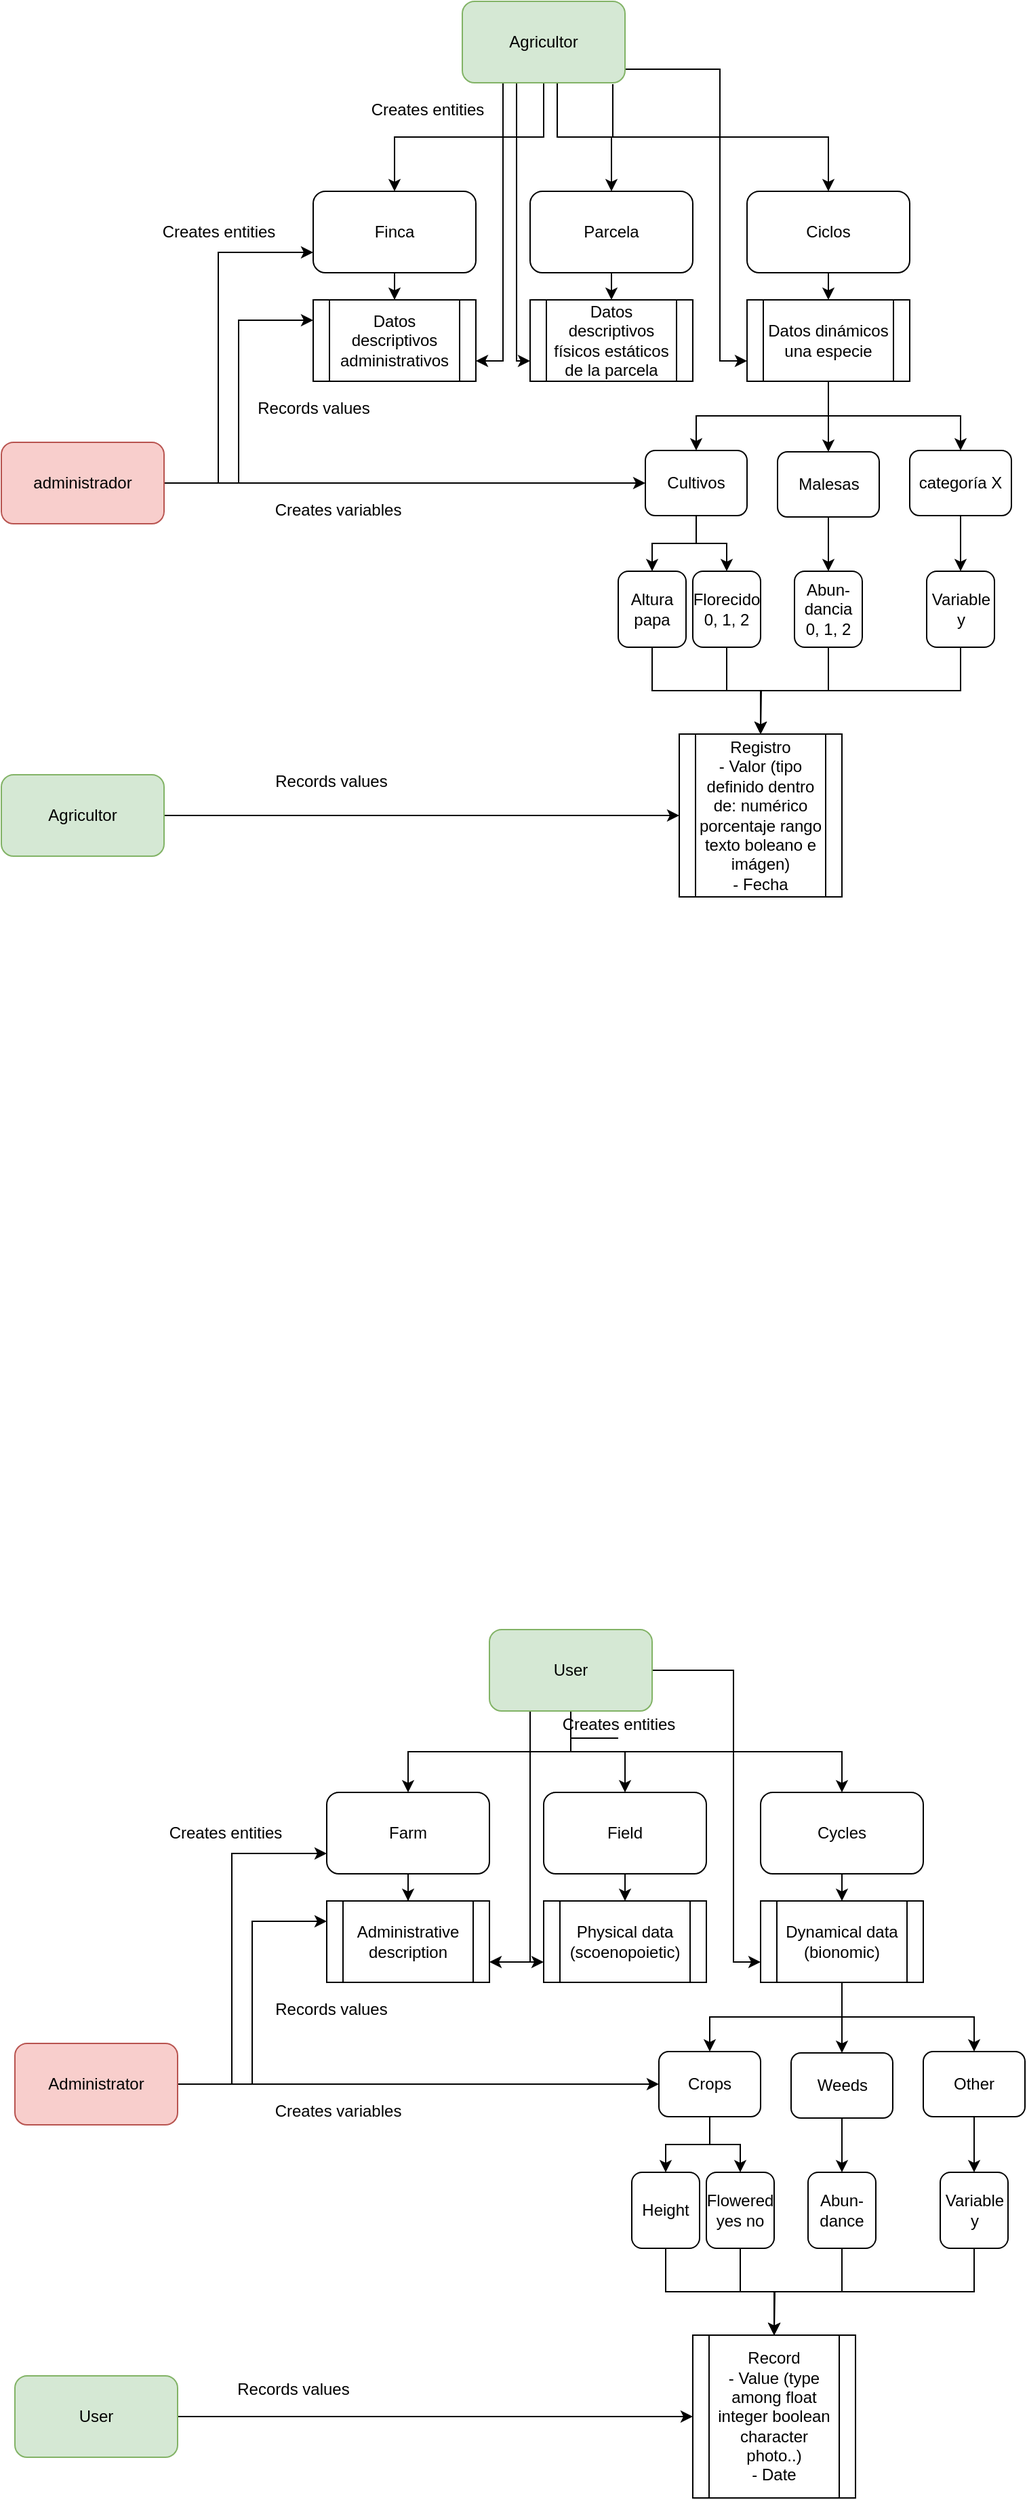 <mxfile version="12.8.8" type="github">
  <diagram id="Pf8WNJaXz8v3mVxfZ9bQ" name="Page-1">
    <mxGraphModel dx="1115" dy="773" grid="1" gridSize="10" guides="1" tooltips="1" connect="1" arrows="1" fold="1" page="1" pageScale="1" pageWidth="827" pageHeight="1169" math="0" shadow="0">
      <root>
        <mxCell id="0" />
        <mxCell id="1" parent="0" />
        <mxCell id="T7uKuAlKiV4LEcT5qUAH-30" style="edgeStyle=orthogonalEdgeStyle;rounded=0;orthogonalLoop=1;jettySize=auto;html=1;exitX=0.5;exitY=1;exitDx=0;exitDy=0;" parent="1" source="T7uKuAlKiV4LEcT5qUAH-2" target="T7uKuAlKiV4LEcT5qUAH-4" edge="1">
          <mxGeometry relative="1" as="geometry" />
        </mxCell>
        <mxCell id="T7uKuAlKiV4LEcT5qUAH-2" value="Finca" style="rounded=1;whiteSpace=wrap;html=1;" parent="1" vertex="1">
          <mxGeometry x="280" y="160" width="120" height="60" as="geometry" />
        </mxCell>
        <mxCell id="T7uKuAlKiV4LEcT5qUAH-31" style="edgeStyle=orthogonalEdgeStyle;rounded=0;orthogonalLoop=1;jettySize=auto;html=1;exitX=0.5;exitY=1;exitDx=0;exitDy=0;entryX=0.5;entryY=0;entryDx=0;entryDy=0;" parent="1" source="T7uKuAlKiV4LEcT5qUAH-3" target="T7uKuAlKiV4LEcT5qUAH-5" edge="1">
          <mxGeometry relative="1" as="geometry" />
        </mxCell>
        <mxCell id="T7uKuAlKiV4LEcT5qUAH-3" value="Parcela" style="rounded=1;whiteSpace=wrap;html=1;" parent="1" vertex="1">
          <mxGeometry x="440" y="160" width="120" height="60" as="geometry" />
        </mxCell>
        <mxCell id="T7uKuAlKiV4LEcT5qUAH-4" value="Datos descriptivos administrativos" style="shape=process;whiteSpace=wrap;html=1;backgroundOutline=1;" parent="1" vertex="1">
          <mxGeometry x="280" y="240" width="120" height="60" as="geometry" />
        </mxCell>
        <mxCell id="T7uKuAlKiV4LEcT5qUAH-5" value="Datos descriptivos físicos estáticos de la parcela" style="shape=process;whiteSpace=wrap;html=1;backgroundOutline=1;" parent="1" vertex="1">
          <mxGeometry x="440" y="240" width="120" height="60" as="geometry" />
        </mxCell>
        <mxCell id="T7uKuAlKiV4LEcT5qUAH-32" style="edgeStyle=orthogonalEdgeStyle;rounded=0;orthogonalLoop=1;jettySize=auto;html=1;exitX=0.5;exitY=1;exitDx=0;exitDy=0;entryX=0.5;entryY=0;entryDx=0;entryDy=0;" parent="1" source="T7uKuAlKiV4LEcT5qUAH-7" target="T7uKuAlKiV4LEcT5qUAH-8" edge="1">
          <mxGeometry relative="1" as="geometry" />
        </mxCell>
        <mxCell id="T7uKuAlKiV4LEcT5qUAH-7" value="Ciclos" style="rounded=1;whiteSpace=wrap;html=1;" parent="1" vertex="1">
          <mxGeometry x="600" y="160" width="120" height="60" as="geometry" />
        </mxCell>
        <mxCell id="T7uKuAlKiV4LEcT5qUAH-20" style="edgeStyle=orthogonalEdgeStyle;rounded=0;orthogonalLoop=1;jettySize=auto;html=1;exitX=0.5;exitY=1;exitDx=0;exitDy=0;entryX=0.5;entryY=0;entryDx=0;entryDy=0;" parent="1" source="T7uKuAlKiV4LEcT5qUAH-8" target="T7uKuAlKiV4LEcT5qUAH-52" edge="1">
          <mxGeometry relative="1" as="geometry">
            <mxPoint x="565" y="360" as="targetPoint" />
          </mxGeometry>
        </mxCell>
        <mxCell id="T7uKuAlKiV4LEcT5qUAH-21" style="edgeStyle=orthogonalEdgeStyle;rounded=0;orthogonalLoop=1;jettySize=auto;html=1;exitX=0.5;exitY=1;exitDx=0;exitDy=0;entryX=0.5;entryY=0;entryDx=0;entryDy=0;" parent="1" source="T7uKuAlKiV4LEcT5qUAH-8" target="MoPdLQefdPZBN2O15THt-11" edge="1">
          <mxGeometry relative="1" as="geometry">
            <mxPoint x="756" y="350" as="targetPoint" />
          </mxGeometry>
        </mxCell>
        <mxCell id="MoPdLQefdPZBN2O15THt-10" style="edgeStyle=orthogonalEdgeStyle;rounded=0;orthogonalLoop=1;jettySize=auto;html=1;entryX=0.5;entryY=0;entryDx=0;entryDy=0;" parent="1" source="T7uKuAlKiV4LEcT5qUAH-8" target="MoPdLQefdPZBN2O15THt-9" edge="1">
          <mxGeometry relative="1" as="geometry" />
        </mxCell>
        <mxCell id="T7uKuAlKiV4LEcT5qUAH-8" value="Datos dinámicos una especie" style="shape=process;whiteSpace=wrap;html=1;backgroundOutline=1;" parent="1" vertex="1">
          <mxGeometry x="600" y="240" width="120" height="60" as="geometry" />
        </mxCell>
        <mxCell id="T7uKuAlKiV4LEcT5qUAH-26" style="edgeStyle=orthogonalEdgeStyle;rounded=0;orthogonalLoop=1;jettySize=auto;html=1;exitX=0.5;exitY=1;exitDx=0;exitDy=0;" parent="1" source="T7uKuAlKiV4LEcT5qUAH-25" target="T7uKuAlKiV4LEcT5qUAH-2" edge="1">
          <mxGeometry relative="1" as="geometry" />
        </mxCell>
        <mxCell id="T7uKuAlKiV4LEcT5qUAH-44" style="edgeStyle=orthogonalEdgeStyle;rounded=0;orthogonalLoop=1;jettySize=auto;html=1;entryX=0.5;entryY=0;entryDx=0;entryDy=0;" parent="1" source="T7uKuAlKiV4LEcT5qUAH-25" target="T7uKuAlKiV4LEcT5qUAH-7" edge="1">
          <mxGeometry relative="1" as="geometry">
            <Array as="points">
              <mxPoint x="460" y="120" />
              <mxPoint x="660" y="120" />
            </Array>
          </mxGeometry>
        </mxCell>
        <mxCell id="T7uKuAlKiV4LEcT5qUAH-46" style="edgeStyle=orthogonalEdgeStyle;rounded=0;orthogonalLoop=1;jettySize=auto;html=1;exitX=0.925;exitY=1.017;exitDx=0;exitDy=0;exitPerimeter=0;" parent="1" source="T7uKuAlKiV4LEcT5qUAH-25" target="T7uKuAlKiV4LEcT5qUAH-3" edge="1">
          <mxGeometry relative="1" as="geometry">
            <mxPoint x="460" y="110" as="sourcePoint" />
          </mxGeometry>
        </mxCell>
        <mxCell id="T7uKuAlKiV4LEcT5qUAH-47" style="edgeStyle=orthogonalEdgeStyle;rounded=0;orthogonalLoop=1;jettySize=auto;html=1;exitX=0.25;exitY=1;exitDx=0;exitDy=0;entryX=1;entryY=0.75;entryDx=0;entryDy=0;" parent="1" source="T7uKuAlKiV4LEcT5qUAH-25" target="T7uKuAlKiV4LEcT5qUAH-4" edge="1">
          <mxGeometry relative="1" as="geometry" />
        </mxCell>
        <mxCell id="T7uKuAlKiV4LEcT5qUAH-48" style="edgeStyle=orthogonalEdgeStyle;rounded=0;orthogonalLoop=1;jettySize=auto;html=1;exitX=0.25;exitY=1;exitDx=0;exitDy=0;entryX=0;entryY=0.75;entryDx=0;entryDy=0;" parent="1" source="T7uKuAlKiV4LEcT5qUAH-25" target="T7uKuAlKiV4LEcT5qUAH-5" edge="1">
          <mxGeometry relative="1" as="geometry">
            <Array as="points">
              <mxPoint x="430" y="285" />
            </Array>
          </mxGeometry>
        </mxCell>
        <mxCell id="T7uKuAlKiV4LEcT5qUAH-49" style="edgeStyle=orthogonalEdgeStyle;rounded=0;orthogonalLoop=1;jettySize=auto;html=1;exitX=1;exitY=0.5;exitDx=0;exitDy=0;entryX=0;entryY=0.75;entryDx=0;entryDy=0;" parent="1" source="T7uKuAlKiV4LEcT5qUAH-25" target="T7uKuAlKiV4LEcT5qUAH-8" edge="1">
          <mxGeometry relative="1" as="geometry">
            <Array as="points">
              <mxPoint x="580" y="70" />
              <mxPoint x="580" y="285" />
            </Array>
          </mxGeometry>
        </mxCell>
        <mxCell id="T7uKuAlKiV4LEcT5qUAH-25" value="Agricultor" style="rounded=1;whiteSpace=wrap;html=1;fillColor=#d5e8d4;strokeColor=#82b366;" parent="1" vertex="1">
          <mxGeometry x="390" y="20" width="120" height="60" as="geometry" />
        </mxCell>
        <mxCell id="T7uKuAlKiV4LEcT5qUAH-41" style="edgeStyle=orthogonalEdgeStyle;rounded=0;orthogonalLoop=1;jettySize=auto;html=1;exitX=1;exitY=0.5;exitDx=0;exitDy=0;entryX=0;entryY=0.75;entryDx=0;entryDy=0;" parent="1" source="T7uKuAlKiV4LEcT5qUAH-33" target="T7uKuAlKiV4LEcT5qUAH-2" edge="1">
          <mxGeometry relative="1" as="geometry">
            <Array as="points">
              <mxPoint x="210" y="375" />
              <mxPoint x="210" y="205" />
            </Array>
          </mxGeometry>
        </mxCell>
        <mxCell id="T7uKuAlKiV4LEcT5qUAH-58" style="edgeStyle=orthogonalEdgeStyle;rounded=0;orthogonalLoop=1;jettySize=auto;html=1;exitX=1;exitY=0.5;exitDx=0;exitDy=0;entryX=0;entryY=0.5;entryDx=0;entryDy=0;" parent="1" source="T7uKuAlKiV4LEcT5qUAH-33" target="T7uKuAlKiV4LEcT5qUAH-52" edge="1">
          <mxGeometry relative="1" as="geometry" />
        </mxCell>
        <mxCell id="jWj3WAKLlarkl476-WtP-1" style="edgeStyle=orthogonalEdgeStyle;rounded=0;orthogonalLoop=1;jettySize=auto;html=1;entryX=0;entryY=0.25;entryDx=0;entryDy=0;" parent="1" source="T7uKuAlKiV4LEcT5qUAH-33" target="T7uKuAlKiV4LEcT5qUAH-4" edge="1">
          <mxGeometry relative="1" as="geometry" />
        </mxCell>
        <mxCell id="T7uKuAlKiV4LEcT5qUAH-33" value="administrador" style="rounded=1;whiteSpace=wrap;html=1;fillColor=#f8cecc;strokeColor=#b85450;" parent="1" vertex="1">
          <mxGeometry x="50" y="345" width="120" height="60" as="geometry" />
        </mxCell>
        <mxCell id="T7uKuAlKiV4LEcT5qUAH-36" value="Creates entities" style="text;html=1;align=center;verticalAlign=middle;resizable=0;points=[];autosize=1;" parent="1" vertex="1">
          <mxGeometry x="160" y="180" width="100" height="20" as="geometry" />
        </mxCell>
        <mxCell id="T7uKuAlKiV4LEcT5qUAH-39" style="edgeStyle=orthogonalEdgeStyle;rounded=0;orthogonalLoop=1;jettySize=auto;html=1;exitX=1;exitY=0.5;exitDx=0;exitDy=0;entryX=0;entryY=0.5;entryDx=0;entryDy=0;" parent="1" source="T7uKuAlKiV4LEcT5qUAH-38" target="T7uKuAlKiV4LEcT5qUAH-61" edge="1">
          <mxGeometry relative="1" as="geometry">
            <mxPoint x="385.99" y="552.02" as="targetPoint" />
          </mxGeometry>
        </mxCell>
        <mxCell id="T7uKuAlKiV4LEcT5qUAH-38" value="Agricultor" style="rounded=1;whiteSpace=wrap;html=1;fillColor=#d5e8d4;strokeColor=#82b366;" parent="1" vertex="1">
          <mxGeometry x="50" y="590" width="120" height="60" as="geometry" />
        </mxCell>
        <mxCell id="T7uKuAlKiV4LEcT5qUAH-50" value="Creates entities" style="text;html=1;align=center;verticalAlign=middle;resizable=0;points=[];autosize=1;" parent="1" vertex="1">
          <mxGeometry x="314" y="90" width="100" height="20" as="geometry" />
        </mxCell>
        <mxCell id="MoPdLQefdPZBN2O15THt-6" style="edgeStyle=orthogonalEdgeStyle;rounded=0;orthogonalLoop=1;jettySize=auto;html=1;exitX=0.5;exitY=1;exitDx=0;exitDy=0;entryX=0;entryY=0.5;entryDx=0;entryDy=0;" parent="1" source="T7uKuAlKiV4LEcT5qUAH-52" target="T7uKuAlKiV4LEcT5qUAH-60" edge="1">
          <mxGeometry relative="1" as="geometry" />
        </mxCell>
        <mxCell id="MoPdLQefdPZBN2O15THt-22" style="edgeStyle=orthogonalEdgeStyle;rounded=0;orthogonalLoop=1;jettySize=auto;html=1;exitX=0.5;exitY=1;exitDx=0;exitDy=0;" parent="1" source="T7uKuAlKiV4LEcT5qUAH-52" target="MoPdLQefdPZBN2O15THt-7" edge="1">
          <mxGeometry relative="1" as="geometry" />
        </mxCell>
        <mxCell id="T7uKuAlKiV4LEcT5qUAH-52" value="Cultivos" style="rounded=1;whiteSpace=wrap;html=1;" parent="1" vertex="1">
          <mxGeometry x="525" y="351" width="75" height="48" as="geometry" />
        </mxCell>
        <mxCell id="MoPdLQefdPZBN2O15THt-18" style="edgeStyle=orthogonalEdgeStyle;rounded=0;orthogonalLoop=1;jettySize=auto;html=1;exitX=1;exitY=0.5;exitDx=0;exitDy=0;" parent="1" source="T7uKuAlKiV4LEcT5qUAH-60" target="T7uKuAlKiV4LEcT5qUAH-61" edge="1">
          <mxGeometry relative="1" as="geometry" />
        </mxCell>
        <mxCell id="T7uKuAlKiV4LEcT5qUAH-60" value="Altura papa" style="rounded=1;whiteSpace=wrap;html=1;direction=south;" parent="1" vertex="1">
          <mxGeometry x="505" y="440" width="50" height="56" as="geometry" />
        </mxCell>
        <mxCell id="T7uKuAlKiV4LEcT5qUAH-61" value="&lt;div&gt;Registro&lt;br&gt;&lt;/div&gt;&lt;div&gt;- Valor (tipo definido dentro de: numérico porcentaje rango texto boleano e imágen)&lt;/div&gt;&lt;div&gt;- Fecha&lt;br&gt;&lt;/div&gt;" style="shape=process;whiteSpace=wrap;html=1;backgroundOutline=1;" parent="1" vertex="1">
          <mxGeometry x="550" y="560" width="120" height="120" as="geometry" />
        </mxCell>
        <mxCell id="MoPdLQefdPZBN2O15THt-19" style="edgeStyle=orthogonalEdgeStyle;rounded=0;orthogonalLoop=1;jettySize=auto;html=1;exitX=1;exitY=0.5;exitDx=0;exitDy=0;" parent="1" source="MoPdLQefdPZBN2O15THt-3" target="T7uKuAlKiV4LEcT5qUAH-61" edge="1">
          <mxGeometry relative="1" as="geometry" />
        </mxCell>
        <mxCell id="MoPdLQefdPZBN2O15THt-3" value="Abun-dancia 0, 1, 2" style="rounded=1;whiteSpace=wrap;html=1;direction=south;" parent="1" vertex="1">
          <mxGeometry x="635" y="440" width="50" height="56" as="geometry" />
        </mxCell>
        <mxCell id="MoPdLQefdPZBN2O15THt-21" style="edgeStyle=orthogonalEdgeStyle;rounded=0;orthogonalLoop=1;jettySize=auto;html=1;exitX=1;exitY=0.5;exitDx=0;exitDy=0;" parent="1" source="MoPdLQefdPZBN2O15THt-7" edge="1">
          <mxGeometry relative="1" as="geometry">
            <mxPoint x="610" y="560" as="targetPoint" />
          </mxGeometry>
        </mxCell>
        <mxCell id="MoPdLQefdPZBN2O15THt-7" value="Florecido 0, 1, 2" style="rounded=1;whiteSpace=wrap;html=1;direction=south;" parent="1" vertex="1">
          <mxGeometry x="560" y="440" width="50" height="56" as="geometry" />
        </mxCell>
        <mxCell id="MoPdLQefdPZBN2O15THt-12" style="edgeStyle=orthogonalEdgeStyle;rounded=0;orthogonalLoop=1;jettySize=auto;html=1;exitX=0.5;exitY=1;exitDx=0;exitDy=0;entryX=0;entryY=0.5;entryDx=0;entryDy=0;" parent="1" source="MoPdLQefdPZBN2O15THt-9" target="MoPdLQefdPZBN2O15THt-3" edge="1">
          <mxGeometry relative="1" as="geometry" />
        </mxCell>
        <mxCell id="MoPdLQefdPZBN2O15THt-9" value="Malesas" style="rounded=1;whiteSpace=wrap;html=1;" parent="1" vertex="1">
          <mxGeometry x="622.5" y="352" width="75" height="48" as="geometry" />
        </mxCell>
        <mxCell id="MoPdLQefdPZBN2O15THt-14" style="edgeStyle=orthogonalEdgeStyle;rounded=0;orthogonalLoop=1;jettySize=auto;html=1;exitX=0.5;exitY=1;exitDx=0;exitDy=0;entryX=0;entryY=0.5;entryDx=0;entryDy=0;" parent="1" source="MoPdLQefdPZBN2O15THt-11" target="MoPdLQefdPZBN2O15THt-13" edge="1">
          <mxGeometry relative="1" as="geometry" />
        </mxCell>
        <mxCell id="MoPdLQefdPZBN2O15THt-11" value="categoría X" style="rounded=1;whiteSpace=wrap;html=1;" parent="1" vertex="1">
          <mxGeometry x="720" y="351" width="75" height="48" as="geometry" />
        </mxCell>
        <mxCell id="MoPdLQefdPZBN2O15THt-20" style="edgeStyle=orthogonalEdgeStyle;rounded=0;orthogonalLoop=1;jettySize=auto;html=1;exitX=1;exitY=0.5;exitDx=0;exitDy=0;" parent="1" source="MoPdLQefdPZBN2O15THt-13" target="T7uKuAlKiV4LEcT5qUAH-61" edge="1">
          <mxGeometry relative="1" as="geometry" />
        </mxCell>
        <mxCell id="MoPdLQefdPZBN2O15THt-13" value="Variable y" style="rounded=1;whiteSpace=wrap;html=1;direction=south;" parent="1" vertex="1">
          <mxGeometry x="732.5" y="440" width="50" height="56" as="geometry" />
        </mxCell>
        <mxCell id="m6jPTPbGRtpeS2LB5_UH-1" style="edgeStyle=orthogonalEdgeStyle;rounded=0;orthogonalLoop=1;jettySize=auto;html=1;exitX=0.5;exitY=1;exitDx=0;exitDy=0;" parent="1" source="m6jPTPbGRtpeS2LB5_UH-2" target="m6jPTPbGRtpeS2LB5_UH-5" edge="1">
          <mxGeometry relative="1" as="geometry" />
        </mxCell>
        <mxCell id="m6jPTPbGRtpeS2LB5_UH-2" value="Farm" style="rounded=1;whiteSpace=wrap;html=1;" parent="1" vertex="1">
          <mxGeometry x="290" y="1340" width="120" height="60" as="geometry" />
        </mxCell>
        <mxCell id="m6jPTPbGRtpeS2LB5_UH-3" style="edgeStyle=orthogonalEdgeStyle;rounded=0;orthogonalLoop=1;jettySize=auto;html=1;exitX=0.5;exitY=1;exitDx=0;exitDy=0;entryX=0.5;entryY=0;entryDx=0;entryDy=0;" parent="1" source="m6jPTPbGRtpeS2LB5_UH-4" target="m6jPTPbGRtpeS2LB5_UH-6" edge="1">
          <mxGeometry relative="1" as="geometry" />
        </mxCell>
        <mxCell id="m6jPTPbGRtpeS2LB5_UH-4" value="Field" style="rounded=1;whiteSpace=wrap;html=1;" parent="1" vertex="1">
          <mxGeometry x="450" y="1340" width="120" height="60" as="geometry" />
        </mxCell>
        <mxCell id="m6jPTPbGRtpeS2LB5_UH-5" value="Administrative description" style="shape=process;whiteSpace=wrap;html=1;backgroundOutline=1;" parent="1" vertex="1">
          <mxGeometry x="290" y="1420" width="120" height="60" as="geometry" />
        </mxCell>
        <mxCell id="m6jPTPbGRtpeS2LB5_UH-6" value="Physical data (scoenopoietic)" style="shape=process;whiteSpace=wrap;html=1;backgroundOutline=1;" parent="1" vertex="1">
          <mxGeometry x="450" y="1420" width="120" height="60" as="geometry" />
        </mxCell>
        <mxCell id="m6jPTPbGRtpeS2LB5_UH-7" style="edgeStyle=orthogonalEdgeStyle;rounded=0;orthogonalLoop=1;jettySize=auto;html=1;exitX=0.5;exitY=1;exitDx=0;exitDy=0;entryX=0.5;entryY=0;entryDx=0;entryDy=0;" parent="1" source="m6jPTPbGRtpeS2LB5_UH-8" target="m6jPTPbGRtpeS2LB5_UH-12" edge="1">
          <mxGeometry relative="1" as="geometry" />
        </mxCell>
        <mxCell id="m6jPTPbGRtpeS2LB5_UH-8" value="Cycles" style="rounded=1;whiteSpace=wrap;html=1;" parent="1" vertex="1">
          <mxGeometry x="610" y="1340" width="120" height="60" as="geometry" />
        </mxCell>
        <mxCell id="m6jPTPbGRtpeS2LB5_UH-9" style="edgeStyle=orthogonalEdgeStyle;rounded=0;orthogonalLoop=1;jettySize=auto;html=1;exitX=0.5;exitY=1;exitDx=0;exitDy=0;entryX=0.5;entryY=0;entryDx=0;entryDy=0;" parent="1" source="m6jPTPbGRtpeS2LB5_UH-12" target="m6jPTPbGRtpeS2LB5_UH-31" edge="1">
          <mxGeometry relative="1" as="geometry">
            <mxPoint x="575" y="1540" as="targetPoint" />
          </mxGeometry>
        </mxCell>
        <mxCell id="m6jPTPbGRtpeS2LB5_UH-10" style="edgeStyle=orthogonalEdgeStyle;rounded=0;orthogonalLoop=1;jettySize=auto;html=1;exitX=0.5;exitY=1;exitDx=0;exitDy=0;entryX=0.5;entryY=0;entryDx=0;entryDy=0;" parent="1" source="m6jPTPbGRtpeS2LB5_UH-12" target="m6jPTPbGRtpeS2LB5_UH-42" edge="1">
          <mxGeometry relative="1" as="geometry">
            <mxPoint x="766" y="1530" as="targetPoint" />
          </mxGeometry>
        </mxCell>
        <mxCell id="m6jPTPbGRtpeS2LB5_UH-11" style="edgeStyle=orthogonalEdgeStyle;rounded=0;orthogonalLoop=1;jettySize=auto;html=1;entryX=0.5;entryY=0;entryDx=0;entryDy=0;" parent="1" source="m6jPTPbGRtpeS2LB5_UH-12" target="m6jPTPbGRtpeS2LB5_UH-40" edge="1">
          <mxGeometry relative="1" as="geometry" />
        </mxCell>
        <mxCell id="m6jPTPbGRtpeS2LB5_UH-12" value="Dynamical data (bionomic)" style="shape=process;whiteSpace=wrap;html=1;backgroundOutline=1;" parent="1" vertex="1">
          <mxGeometry x="610" y="1420" width="120" height="60" as="geometry" />
        </mxCell>
        <mxCell id="m6jPTPbGRtpeS2LB5_UH-13" style="edgeStyle=orthogonalEdgeStyle;rounded=0;orthogonalLoop=1;jettySize=auto;html=1;exitX=0.5;exitY=1;exitDx=0;exitDy=0;" parent="1" source="m6jPTPbGRtpeS2LB5_UH-19" target="m6jPTPbGRtpeS2LB5_UH-2" edge="1">
          <mxGeometry relative="1" as="geometry" />
        </mxCell>
        <mxCell id="m6jPTPbGRtpeS2LB5_UH-14" style="edgeStyle=orthogonalEdgeStyle;rounded=0;orthogonalLoop=1;jettySize=auto;html=1;exitX=0.5;exitY=1;exitDx=0;exitDy=0;entryX=0.5;entryY=0;entryDx=0;entryDy=0;" parent="1" source="m6jPTPbGRtpeS2LB5_UH-28" target="m6jPTPbGRtpeS2LB5_UH-8" edge="1">
          <mxGeometry relative="1" as="geometry">
            <Array as="points">
              <mxPoint x="470" y="1310" />
              <mxPoint x="670" y="1310" />
            </Array>
          </mxGeometry>
        </mxCell>
        <mxCell id="m6jPTPbGRtpeS2LB5_UH-15" style="edgeStyle=orthogonalEdgeStyle;rounded=0;orthogonalLoop=1;jettySize=auto;html=1;exitX=0.5;exitY=1;exitDx=0;exitDy=0;" parent="1" source="m6jPTPbGRtpeS2LB5_UH-19" target="m6jPTPbGRtpeS2LB5_UH-4" edge="1">
          <mxGeometry relative="1" as="geometry">
            <mxPoint x="470" y="1290" as="sourcePoint" />
          </mxGeometry>
        </mxCell>
        <mxCell id="m6jPTPbGRtpeS2LB5_UH-16" style="edgeStyle=orthogonalEdgeStyle;rounded=0;orthogonalLoop=1;jettySize=auto;html=1;exitX=0.25;exitY=1;exitDx=0;exitDy=0;entryX=1;entryY=0.75;entryDx=0;entryDy=0;" parent="1" source="m6jPTPbGRtpeS2LB5_UH-19" target="m6jPTPbGRtpeS2LB5_UH-5" edge="1">
          <mxGeometry relative="1" as="geometry" />
        </mxCell>
        <mxCell id="m6jPTPbGRtpeS2LB5_UH-17" style="edgeStyle=orthogonalEdgeStyle;rounded=0;orthogonalLoop=1;jettySize=auto;html=1;exitX=0.25;exitY=1;exitDx=0;exitDy=0;entryX=0;entryY=0.75;entryDx=0;entryDy=0;" parent="1" source="m6jPTPbGRtpeS2LB5_UH-19" target="m6jPTPbGRtpeS2LB5_UH-6" edge="1">
          <mxGeometry relative="1" as="geometry">
            <Array as="points">
              <mxPoint x="440" y="1465" />
            </Array>
          </mxGeometry>
        </mxCell>
        <mxCell id="m6jPTPbGRtpeS2LB5_UH-18" style="edgeStyle=orthogonalEdgeStyle;rounded=0;orthogonalLoop=1;jettySize=auto;html=1;exitX=1;exitY=0.5;exitDx=0;exitDy=0;entryX=0;entryY=0.75;entryDx=0;entryDy=0;" parent="1" source="m6jPTPbGRtpeS2LB5_UH-19" target="m6jPTPbGRtpeS2LB5_UH-12" edge="1">
          <mxGeometry relative="1" as="geometry">
            <Array as="points">
              <mxPoint x="590" y="1250" />
              <mxPoint x="590" y="1465" />
            </Array>
          </mxGeometry>
        </mxCell>
        <mxCell id="m6jPTPbGRtpeS2LB5_UH-19" value="User" style="rounded=1;whiteSpace=wrap;html=1;fillColor=#d5e8d4;strokeColor=#82b366;" parent="1" vertex="1">
          <mxGeometry x="410" y="1220" width="120" height="60" as="geometry" />
        </mxCell>
        <mxCell id="m6jPTPbGRtpeS2LB5_UH-20" style="edgeStyle=orthogonalEdgeStyle;rounded=0;orthogonalLoop=1;jettySize=auto;html=1;exitX=1;exitY=0.5;exitDx=0;exitDy=0;entryX=0;entryY=0.75;entryDx=0;entryDy=0;" parent="1" source="m6jPTPbGRtpeS2LB5_UH-23" target="m6jPTPbGRtpeS2LB5_UH-2" edge="1">
          <mxGeometry relative="1" as="geometry">
            <Array as="points">
              <mxPoint x="220" y="1555" />
              <mxPoint x="220" y="1385" />
            </Array>
          </mxGeometry>
        </mxCell>
        <mxCell id="m6jPTPbGRtpeS2LB5_UH-21" style="edgeStyle=orthogonalEdgeStyle;rounded=0;orthogonalLoop=1;jettySize=auto;html=1;exitX=1;exitY=0.5;exitDx=0;exitDy=0;entryX=0;entryY=0.5;entryDx=0;entryDy=0;" parent="1" source="m6jPTPbGRtpeS2LB5_UH-23" target="m6jPTPbGRtpeS2LB5_UH-31" edge="1">
          <mxGeometry relative="1" as="geometry" />
        </mxCell>
        <mxCell id="m6jPTPbGRtpeS2LB5_UH-22" style="edgeStyle=orthogonalEdgeStyle;rounded=0;orthogonalLoop=1;jettySize=auto;html=1;entryX=0;entryY=0.25;entryDx=0;entryDy=0;" parent="1" source="m6jPTPbGRtpeS2LB5_UH-23" target="m6jPTPbGRtpeS2LB5_UH-5" edge="1">
          <mxGeometry relative="1" as="geometry" />
        </mxCell>
        <mxCell id="m6jPTPbGRtpeS2LB5_UH-23" value="Administrator" style="rounded=1;whiteSpace=wrap;html=1;fillColor=#f8cecc;strokeColor=#b85450;" parent="1" vertex="1">
          <mxGeometry x="60" y="1525" width="120" height="60" as="geometry" />
        </mxCell>
        <mxCell id="m6jPTPbGRtpeS2LB5_UH-24" value="Creates variables" style="text;html=1;align=center;verticalAlign=middle;resizable=0;points=[];autosize=1;" parent="1" vertex="1">
          <mxGeometry x="243" y="1565" width="110" height="20" as="geometry" />
        </mxCell>
        <mxCell id="m6jPTPbGRtpeS2LB5_UH-25" style="edgeStyle=orthogonalEdgeStyle;rounded=0;orthogonalLoop=1;jettySize=auto;html=1;exitX=1;exitY=0.5;exitDx=0;exitDy=0;entryX=0;entryY=0.5;entryDx=0;entryDy=0;" parent="1" source="m6jPTPbGRtpeS2LB5_UH-26" target="m6jPTPbGRtpeS2LB5_UH-34" edge="1">
          <mxGeometry relative="1" as="geometry">
            <mxPoint x="395.99" y="1732.02" as="targetPoint" />
          </mxGeometry>
        </mxCell>
        <mxCell id="m6jPTPbGRtpeS2LB5_UH-26" value="User" style="rounded=1;whiteSpace=wrap;html=1;fillColor=#d5e8d4;strokeColor=#82b366;" parent="1" vertex="1">
          <mxGeometry x="60" y="1770" width="120" height="60" as="geometry" />
        </mxCell>
        <mxCell id="m6jPTPbGRtpeS2LB5_UH-27" value="Records values" style="text;html=1;align=center;verticalAlign=middle;resizable=0;points=[];autosize=1;" parent="1" vertex="1">
          <mxGeometry x="215" y="1770" width="100" height="20" as="geometry" />
        </mxCell>
        <mxCell id="m6jPTPbGRtpeS2LB5_UH-28" value="Creates entities" style="text;html=1;align=center;verticalAlign=middle;resizable=0;points=[];autosize=1;" parent="1" vertex="1">
          <mxGeometry x="455" y="1280" width="100" height="20" as="geometry" />
        </mxCell>
        <mxCell id="m6jPTPbGRtpeS2LB5_UH-29" style="edgeStyle=orthogonalEdgeStyle;rounded=0;orthogonalLoop=1;jettySize=auto;html=1;exitX=0.5;exitY=1;exitDx=0;exitDy=0;entryX=0;entryY=0.5;entryDx=0;entryDy=0;" parent="1" source="m6jPTPbGRtpeS2LB5_UH-31" target="m6jPTPbGRtpeS2LB5_UH-33" edge="1">
          <mxGeometry relative="1" as="geometry" />
        </mxCell>
        <mxCell id="m6jPTPbGRtpeS2LB5_UH-30" style="edgeStyle=orthogonalEdgeStyle;rounded=0;orthogonalLoop=1;jettySize=auto;html=1;exitX=0.5;exitY=1;exitDx=0;exitDy=0;" parent="1" source="m6jPTPbGRtpeS2LB5_UH-31" target="m6jPTPbGRtpeS2LB5_UH-38" edge="1">
          <mxGeometry relative="1" as="geometry" />
        </mxCell>
        <mxCell id="m6jPTPbGRtpeS2LB5_UH-31" value="Crops" style="rounded=1;whiteSpace=wrap;html=1;" parent="1" vertex="1">
          <mxGeometry x="535" y="1531" width="75" height="48" as="geometry" />
        </mxCell>
        <mxCell id="m6jPTPbGRtpeS2LB5_UH-32" style="edgeStyle=orthogonalEdgeStyle;rounded=0;orthogonalLoop=1;jettySize=auto;html=1;exitX=1;exitY=0.5;exitDx=0;exitDy=0;" parent="1" source="m6jPTPbGRtpeS2LB5_UH-33" target="m6jPTPbGRtpeS2LB5_UH-34" edge="1">
          <mxGeometry relative="1" as="geometry" />
        </mxCell>
        <mxCell id="m6jPTPbGRtpeS2LB5_UH-33" value="Height" style="rounded=1;whiteSpace=wrap;html=1;direction=south;" parent="1" vertex="1">
          <mxGeometry x="515" y="1620" width="50" height="56" as="geometry" />
        </mxCell>
        <mxCell id="m6jPTPbGRtpeS2LB5_UH-34" value="&lt;div&gt;Record&lt;br&gt;&lt;/div&gt;&lt;div&gt;- Value (type among float integer boolean character photo..)&lt;/div&gt;&lt;div&gt;- Date&lt;br&gt;&lt;/div&gt;" style="shape=process;whiteSpace=wrap;html=1;backgroundOutline=1;" parent="1" vertex="1">
          <mxGeometry x="560" y="1740" width="120" height="120" as="geometry" />
        </mxCell>
        <mxCell id="m6jPTPbGRtpeS2LB5_UH-35" style="edgeStyle=orthogonalEdgeStyle;rounded=0;orthogonalLoop=1;jettySize=auto;html=1;exitX=1;exitY=0.5;exitDx=0;exitDy=0;" parent="1" source="m6jPTPbGRtpeS2LB5_UH-36" target="m6jPTPbGRtpeS2LB5_UH-34" edge="1">
          <mxGeometry relative="1" as="geometry" />
        </mxCell>
        <mxCell id="m6jPTPbGRtpeS2LB5_UH-36" value="Abun-dance" style="rounded=1;whiteSpace=wrap;html=1;direction=south;" parent="1" vertex="1">
          <mxGeometry x="645" y="1620" width="50" height="56" as="geometry" />
        </mxCell>
        <mxCell id="m6jPTPbGRtpeS2LB5_UH-37" style="edgeStyle=orthogonalEdgeStyle;rounded=0;orthogonalLoop=1;jettySize=auto;html=1;exitX=1;exitY=0.5;exitDx=0;exitDy=0;" parent="1" source="m6jPTPbGRtpeS2LB5_UH-38" edge="1">
          <mxGeometry relative="1" as="geometry">
            <mxPoint x="620" y="1740" as="targetPoint" />
          </mxGeometry>
        </mxCell>
        <mxCell id="m6jPTPbGRtpeS2LB5_UH-38" value="Flowered yes no" style="rounded=1;whiteSpace=wrap;html=1;direction=south;" parent="1" vertex="1">
          <mxGeometry x="570" y="1620" width="50" height="56" as="geometry" />
        </mxCell>
        <mxCell id="m6jPTPbGRtpeS2LB5_UH-39" style="edgeStyle=orthogonalEdgeStyle;rounded=0;orthogonalLoop=1;jettySize=auto;html=1;exitX=0.5;exitY=1;exitDx=0;exitDy=0;entryX=0;entryY=0.5;entryDx=0;entryDy=0;" parent="1" source="m6jPTPbGRtpeS2LB5_UH-40" target="m6jPTPbGRtpeS2LB5_UH-36" edge="1">
          <mxGeometry relative="1" as="geometry" />
        </mxCell>
        <mxCell id="m6jPTPbGRtpeS2LB5_UH-40" value="Weeds" style="rounded=1;whiteSpace=wrap;html=1;" parent="1" vertex="1">
          <mxGeometry x="632.5" y="1532" width="75" height="48" as="geometry" />
        </mxCell>
        <mxCell id="m6jPTPbGRtpeS2LB5_UH-41" style="edgeStyle=orthogonalEdgeStyle;rounded=0;orthogonalLoop=1;jettySize=auto;html=1;exitX=0.5;exitY=1;exitDx=0;exitDy=0;entryX=0;entryY=0.5;entryDx=0;entryDy=0;" parent="1" source="m6jPTPbGRtpeS2LB5_UH-42" target="m6jPTPbGRtpeS2LB5_UH-44" edge="1">
          <mxGeometry relative="1" as="geometry" />
        </mxCell>
        <mxCell id="m6jPTPbGRtpeS2LB5_UH-42" value="Other" style="rounded=1;whiteSpace=wrap;html=1;" parent="1" vertex="1">
          <mxGeometry x="730" y="1531" width="75" height="48" as="geometry" />
        </mxCell>
        <mxCell id="m6jPTPbGRtpeS2LB5_UH-43" style="edgeStyle=orthogonalEdgeStyle;rounded=0;orthogonalLoop=1;jettySize=auto;html=1;exitX=1;exitY=0.5;exitDx=0;exitDy=0;" parent="1" source="m6jPTPbGRtpeS2LB5_UH-44" target="m6jPTPbGRtpeS2LB5_UH-34" edge="1">
          <mxGeometry relative="1" as="geometry" />
        </mxCell>
        <mxCell id="m6jPTPbGRtpeS2LB5_UH-44" value="Variable y" style="rounded=1;whiteSpace=wrap;html=1;direction=south;" parent="1" vertex="1">
          <mxGeometry x="742.5" y="1620" width="50" height="56" as="geometry" />
        </mxCell>
        <mxCell id="m6jPTPbGRtpeS2LB5_UH-45" value="Records values" style="text;html=1;align=center;verticalAlign=middle;resizable=0;points=[];autosize=1;" parent="1" vertex="1">
          <mxGeometry x="243" y="1490" width="100" height="20" as="geometry" />
        </mxCell>
        <mxCell id="m6jPTPbGRtpeS2LB5_UH-46" value="Records values" style="text;html=1;align=center;verticalAlign=middle;resizable=0;points=[];autosize=1;" parent="1" vertex="1">
          <mxGeometry x="243" y="585" width="100" height="20" as="geometry" />
        </mxCell>
        <mxCell id="m6jPTPbGRtpeS2LB5_UH-47" value="Creates variables" style="text;html=1;align=center;verticalAlign=middle;resizable=0;points=[];autosize=1;" parent="1" vertex="1">
          <mxGeometry x="243" y="385" width="110" height="20" as="geometry" />
        </mxCell>
        <mxCell id="m6jPTPbGRtpeS2LB5_UH-48" value="Records values" style="text;html=1;align=center;verticalAlign=middle;resizable=0;points=[];autosize=1;" parent="1" vertex="1">
          <mxGeometry x="230" y="310" width="100" height="20" as="geometry" />
        </mxCell>
        <mxCell id="m6jPTPbGRtpeS2LB5_UH-49" value="Creates entities" style="text;html=1;align=center;verticalAlign=middle;resizable=0;points=[];autosize=1;" parent="1" vertex="1">
          <mxGeometry x="165" y="1360" width="100" height="20" as="geometry" />
        </mxCell>
      </root>
    </mxGraphModel>
  </diagram>
</mxfile>
